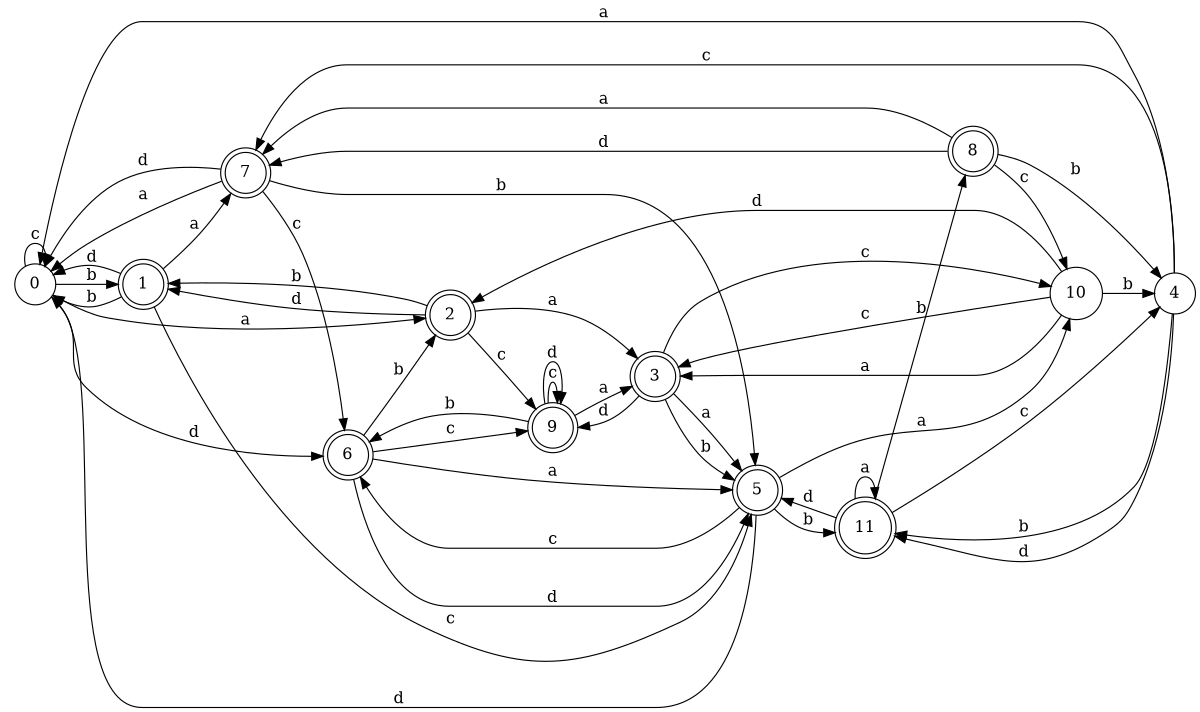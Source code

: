 digraph n10_3 {
__start0 [label="" shape="none"];

rankdir=LR;
size="8,5";

s0 [style="filled", color="black", fillcolor="white" shape="circle", label="0"];
s1 [style="rounded,filled", color="black", fillcolor="white" shape="doublecircle", label="1"];
s2 [style="rounded,filled", color="black", fillcolor="white" shape="doublecircle", label="2"];
s3 [style="rounded,filled", color="black", fillcolor="white" shape="doublecircle", label="3"];
s4 [style="filled", color="black", fillcolor="white" shape="circle", label="4"];
s5 [style="rounded,filled", color="black", fillcolor="white" shape="doublecircle", label="5"];
s6 [style="rounded,filled", color="black", fillcolor="white" shape="doublecircle", label="6"];
s7 [style="rounded,filled", color="black", fillcolor="white" shape="doublecircle", label="7"];
s8 [style="rounded,filled", color="black", fillcolor="white" shape="doublecircle", label="8"];
s9 [style="rounded,filled", color="black", fillcolor="white" shape="doublecircle", label="9"];
s10 [style="filled", color="black", fillcolor="white" shape="circle", label="10"];
s11 [style="rounded,filled", color="black", fillcolor="white" shape="doublecircle", label="11"];
s0 -> s2 [label="a"];
s0 -> s1 [label="b"];
s0 -> s0 [label="c"];
s0 -> s6 [label="d"];
s1 -> s7 [label="a"];
s1 -> s0 [label="b"];
s1 -> s5 [label="c"];
s1 -> s0 [label="d"];
s2 -> s3 [label="a"];
s2 -> s1 [label="b"];
s2 -> s9 [label="c"];
s2 -> s1 [label="d"];
s3 -> s5 [label="a"];
s3 -> s5 [label="b"];
s3 -> s10 [label="c"];
s3 -> s9 [label="d"];
s4 -> s0 [label="a"];
s4 -> s11 [label="b"];
s4 -> s7 [label="c"];
s4 -> s11 [label="d"];
s5 -> s10 [label="a"];
s5 -> s11 [label="b"];
s5 -> s6 [label="c"];
s5 -> s0 [label="d"];
s6 -> s5 [label="a"];
s6 -> s2 [label="b"];
s6 -> s9 [label="c"];
s6 -> s5 [label="d"];
s7 -> s0 [label="a"];
s7 -> s5 [label="b"];
s7 -> s6 [label="c"];
s7 -> s0 [label="d"];
s8 -> s7 [label="a"];
s8 -> s4 [label="b"];
s8 -> s10 [label="c"];
s8 -> s7 [label="d"];
s9 -> s3 [label="a"];
s9 -> s6 [label="b"];
s9 -> s9 [label="c"];
s9 -> s9 [label="d"];
s10 -> s3 [label="a"];
s10 -> s4 [label="b"];
s10 -> s3 [label="c"];
s10 -> s2 [label="d"];
s11 -> s11 [label="a"];
s11 -> s8 [label="b"];
s11 -> s4 [label="c"];
s11 -> s5 [label="d"];

}